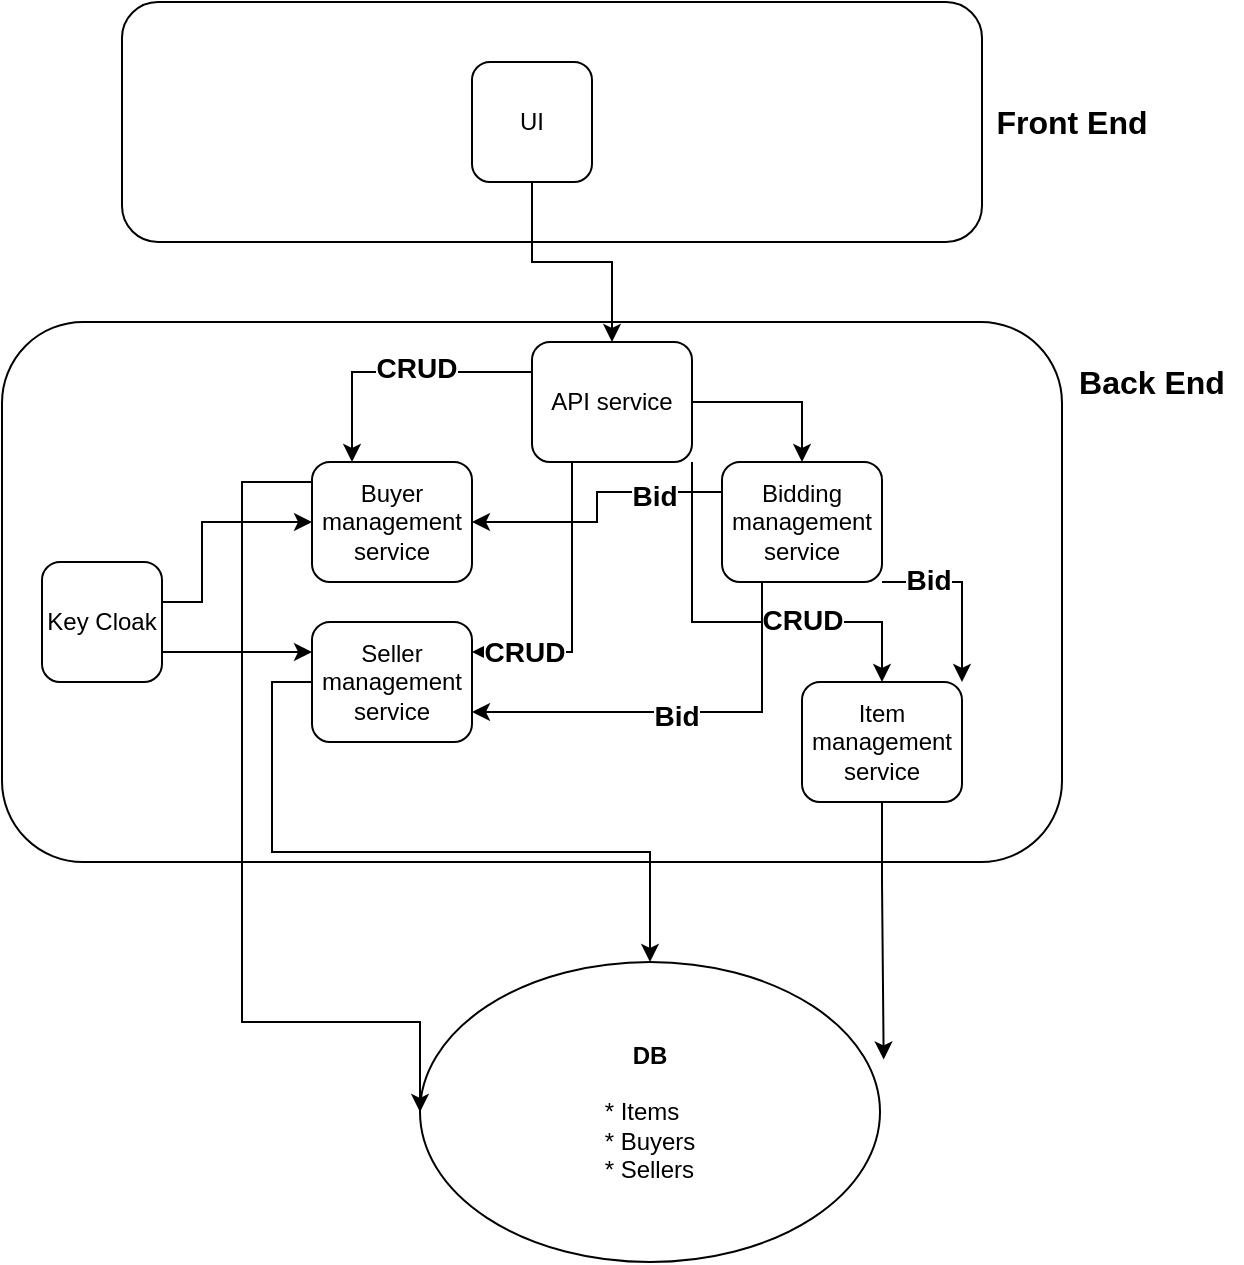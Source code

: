 <mxfile version="21.5.2" type="github">
  <diagram name="Page-1" id="Fku0YhaBDF12Z1hG8BYR">
    <mxGraphModel dx="1434" dy="782" grid="1" gridSize="10" guides="1" tooltips="1" connect="1" arrows="1" fold="1" page="1" pageScale="1" pageWidth="850" pageHeight="1100" math="0" shadow="0">
      <root>
        <mxCell id="0" />
        <mxCell id="1" parent="0" />
        <mxCell id="LdVCUPChRzxCTxgJ-CD4-11" value="&lt;div&gt;&lt;b&gt;DB&lt;/b&gt;&lt;/div&gt;&lt;div align=&quot;left&quot;&gt;&lt;br&gt;&lt;/div&gt;&lt;div align=&quot;left&quot;&gt;* Items&lt;/div&gt;&lt;div align=&quot;left&quot;&gt;* Buyers&lt;/div&gt;&lt;div align=&quot;left&quot;&gt;* Sellers&lt;br&gt;&lt;/div&gt;" style="ellipse;whiteSpace=wrap;html=1;fillColor=none;" parent="1" vertex="1">
          <mxGeometry x="369" y="600" width="230" height="150" as="geometry" />
        </mxCell>
        <mxCell id="LdVCUPChRzxCTxgJ-CD4-1" value="" style="rounded=1;whiteSpace=wrap;html=1;align=center;fillColor=none;container=0;" parent="1" vertex="1">
          <mxGeometry x="160" y="280" width="530" height="270" as="geometry" />
        </mxCell>
        <mxCell id="LdVCUPChRzxCTxgJ-CD4-3" value="Back End" style="rounded=0;whiteSpace=wrap;html=1;fillColor=none;strokeColor=none;fontStyle=1;fontSize=16;container=0;" parent="1" vertex="1">
          <mxGeometry x="690" y="300" width="90" height="20" as="geometry" />
        </mxCell>
        <mxCell id="AJkaJGR9AgkjZnUV0DOD-50" style="edgeStyle=orthogonalEdgeStyle;rounded=0;orthogonalLoop=1;jettySize=auto;html=1;exitX=1;exitY=0.5;exitDx=0;exitDy=0;entryX=0;entryY=0.5;entryDx=0;entryDy=0;" edge="1" parent="1" source="LdVCUPChRzxCTxgJ-CD4-8" target="AJkaJGR9AgkjZnUV0DOD-28">
          <mxGeometry relative="1" as="geometry">
            <Array as="points">
              <mxPoint x="260" y="420" />
              <mxPoint x="260" y="380" />
            </Array>
          </mxGeometry>
        </mxCell>
        <mxCell id="AJkaJGR9AgkjZnUV0DOD-51" style="edgeStyle=orthogonalEdgeStyle;rounded=0;orthogonalLoop=1;jettySize=auto;html=1;exitX=1;exitY=0.75;exitDx=0;exitDy=0;entryX=0;entryY=0.25;entryDx=0;entryDy=0;" edge="1" parent="1" source="LdVCUPChRzxCTxgJ-CD4-8" target="AJkaJGR9AgkjZnUV0DOD-29">
          <mxGeometry relative="1" as="geometry">
            <Array as="points">
              <mxPoint x="250" y="445" />
              <mxPoint x="250" y="445" />
            </Array>
          </mxGeometry>
        </mxCell>
        <mxCell id="LdVCUPChRzxCTxgJ-CD4-8" value="Key Cloak" style="rounded=1;whiteSpace=wrap;html=1;fillColor=none;container=0;" parent="1" vertex="1">
          <mxGeometry x="180" y="400" width="60" height="60" as="geometry" />
        </mxCell>
        <mxCell id="AJkaJGR9AgkjZnUV0DOD-33" style="edgeStyle=orthogonalEdgeStyle;rounded=0;orthogonalLoop=1;jettySize=auto;html=1;exitX=1;exitY=1;exitDx=0;exitDy=0;entryX=0.5;entryY=0;entryDx=0;entryDy=0;" edge="1" parent="1" source="AJkaJGR9AgkjZnUV0DOD-18" target="AJkaJGR9AgkjZnUV0DOD-32">
          <mxGeometry relative="1" as="geometry">
            <Array as="points">
              <mxPoint x="505" y="430" />
              <mxPoint x="600" y="430" />
            </Array>
          </mxGeometry>
        </mxCell>
        <mxCell id="AJkaJGR9AgkjZnUV0DOD-61" value="&lt;b&gt;&lt;font style=&quot;font-size: 14px;&quot;&gt;CRUD&lt;/font&gt;&lt;/b&gt;" style="edgeLabel;html=1;align=center;verticalAlign=middle;resizable=0;points=[];" vertex="1" connectable="0" parent="AJkaJGR9AgkjZnUV0DOD-33">
          <mxGeometry x="0.2" y="1" relative="1" as="geometry">
            <mxPoint x="12" as="offset" />
          </mxGeometry>
        </mxCell>
        <mxCell id="AJkaJGR9AgkjZnUV0DOD-48" style="edgeStyle=orthogonalEdgeStyle;rounded=0;orthogonalLoop=1;jettySize=auto;html=1;exitX=0;exitY=0.25;exitDx=0;exitDy=0;" edge="1" parent="1" source="AJkaJGR9AgkjZnUV0DOD-7" target="AJkaJGR9AgkjZnUV0DOD-28">
          <mxGeometry relative="1" as="geometry" />
        </mxCell>
        <mxCell id="AJkaJGR9AgkjZnUV0DOD-65" value="&lt;b&gt;&lt;font style=&quot;font-size: 14px;&quot;&gt;Bid&lt;/font&gt;&lt;/b&gt;" style="edgeLabel;html=1;align=center;verticalAlign=middle;resizable=0;points=[];" vertex="1" connectable="0" parent="AJkaJGR9AgkjZnUV0DOD-48">
          <mxGeometry x="-0.514" y="2" relative="1" as="geometry">
            <mxPoint as="offset" />
          </mxGeometry>
        </mxCell>
        <mxCell id="AJkaJGR9AgkjZnUV0DOD-56" style="edgeStyle=orthogonalEdgeStyle;rounded=0;orthogonalLoop=1;jettySize=auto;html=1;exitX=0.25;exitY=1;exitDx=0;exitDy=0;entryX=1;entryY=0.75;entryDx=0;entryDy=0;" edge="1" parent="1" source="AJkaJGR9AgkjZnUV0DOD-7" target="AJkaJGR9AgkjZnUV0DOD-29">
          <mxGeometry relative="1" as="geometry" />
        </mxCell>
        <mxCell id="AJkaJGR9AgkjZnUV0DOD-64" value="&lt;b&gt;&lt;font style=&quot;font-size: 14px;&quot;&gt;Bid&lt;/font&gt;&lt;/b&gt;" style="edgeLabel;html=1;align=center;verticalAlign=middle;resizable=0;points=[];" vertex="1" connectable="0" parent="AJkaJGR9AgkjZnUV0DOD-56">
          <mxGeometry x="0.029" y="2" relative="1" as="geometry">
            <mxPoint as="offset" />
          </mxGeometry>
        </mxCell>
        <mxCell id="AJkaJGR9AgkjZnUV0DOD-62" style="edgeStyle=orthogonalEdgeStyle;rounded=0;orthogonalLoop=1;jettySize=auto;html=1;exitX=1;exitY=1;exitDx=0;exitDy=0;entryX=1;entryY=0;entryDx=0;entryDy=0;" edge="1" parent="1" source="AJkaJGR9AgkjZnUV0DOD-7" target="AJkaJGR9AgkjZnUV0DOD-32">
          <mxGeometry relative="1" as="geometry">
            <Array as="points">
              <mxPoint x="640" y="410" />
            </Array>
          </mxGeometry>
        </mxCell>
        <mxCell id="AJkaJGR9AgkjZnUV0DOD-63" value="&lt;b&gt;&lt;font style=&quot;font-size: 14px;&quot;&gt;Bid&lt;/font&gt;&lt;/b&gt;" style="edgeLabel;html=1;align=center;verticalAlign=middle;resizable=0;points=[];" vertex="1" connectable="0" parent="AJkaJGR9AgkjZnUV0DOD-62">
          <mxGeometry x="-0.489" y="1" relative="1" as="geometry">
            <mxPoint as="offset" />
          </mxGeometry>
        </mxCell>
        <mxCell id="AJkaJGR9AgkjZnUV0DOD-7" value="Bidding management service" style="rounded=1;whiteSpace=wrap;html=1;fillColor=none;container=0;" vertex="1" parent="1">
          <mxGeometry x="520" y="350" width="80" height="60" as="geometry" />
        </mxCell>
        <mxCell id="LdVCUPChRzxCTxgJ-CD4-6" value="" style="rounded=1;whiteSpace=wrap;html=1;align=center;fillColor=none;" parent="1" vertex="1">
          <mxGeometry x="220" y="120" width="430" height="120" as="geometry" />
        </mxCell>
        <mxCell id="LdVCUPChRzxCTxgJ-CD4-7" value="Front End" style="rounded=0;whiteSpace=wrap;html=1;fillColor=none;strokeColor=none;fontStyle=1;fontSize=16;" parent="1" vertex="1">
          <mxGeometry x="650" y="173.34" width="90" height="13.33" as="geometry" />
        </mxCell>
        <mxCell id="AJkaJGR9AgkjZnUV0DOD-40" style="edgeStyle=orthogonalEdgeStyle;rounded=0;orthogonalLoop=1;jettySize=auto;html=1;exitX=0.5;exitY=1;exitDx=0;exitDy=0;entryX=0.5;entryY=0;entryDx=0;entryDy=0;" edge="1" parent="1" source="LdVCUPChRzxCTxgJ-CD4-10" target="AJkaJGR9AgkjZnUV0DOD-18">
          <mxGeometry relative="1" as="geometry" />
        </mxCell>
        <mxCell id="LdVCUPChRzxCTxgJ-CD4-10" value="UI" style="rounded=1;whiteSpace=wrap;html=1;fillColor=none;container=0;" parent="1" vertex="1">
          <mxGeometry x="395" y="150" width="60" height="60" as="geometry" />
        </mxCell>
        <mxCell id="AJkaJGR9AgkjZnUV0DOD-41" style="edgeStyle=orthogonalEdgeStyle;rounded=0;orthogonalLoop=1;jettySize=auto;html=1;exitX=1;exitY=0.5;exitDx=0;exitDy=0;entryX=0.5;entryY=0;entryDx=0;entryDy=0;" edge="1" parent="1" source="AJkaJGR9AgkjZnUV0DOD-18" target="AJkaJGR9AgkjZnUV0DOD-7">
          <mxGeometry relative="1" as="geometry" />
        </mxCell>
        <mxCell id="AJkaJGR9AgkjZnUV0DOD-52" style="edgeStyle=orthogonalEdgeStyle;rounded=0;orthogonalLoop=1;jettySize=auto;html=1;exitX=0;exitY=0.25;exitDx=0;exitDy=0;entryX=0.25;entryY=0;entryDx=0;entryDy=0;" edge="1" parent="1" source="AJkaJGR9AgkjZnUV0DOD-18" target="AJkaJGR9AgkjZnUV0DOD-28">
          <mxGeometry relative="1" as="geometry" />
        </mxCell>
        <mxCell id="AJkaJGR9AgkjZnUV0DOD-54" value="&lt;font style=&quot;font-size: 14px;&quot;&gt;CRUD&lt;/font&gt;" style="edgeLabel;html=1;align=center;verticalAlign=middle;resizable=0;points=[];strokeColor=#FFFF66;fillColor=#FF6666;fontStyle=1" vertex="1" connectable="0" parent="AJkaJGR9AgkjZnUV0DOD-52">
          <mxGeometry x="-0.141" y="-2" relative="1" as="geometry">
            <mxPoint as="offset" />
          </mxGeometry>
        </mxCell>
        <mxCell id="AJkaJGR9AgkjZnUV0DOD-53" style="edgeStyle=orthogonalEdgeStyle;rounded=0;orthogonalLoop=1;jettySize=auto;html=1;exitX=0.25;exitY=1;exitDx=0;exitDy=0;entryX=1;entryY=0.25;entryDx=0;entryDy=0;" edge="1" parent="1" source="AJkaJGR9AgkjZnUV0DOD-18" target="AJkaJGR9AgkjZnUV0DOD-29">
          <mxGeometry relative="1" as="geometry" />
        </mxCell>
        <mxCell id="AJkaJGR9AgkjZnUV0DOD-55" value="&lt;font style=&quot;font-size: 14px;&quot;&gt;CRUD&lt;/font&gt;" style="edgeLabel;html=1;align=center;verticalAlign=middle;resizable=0;points=[];fontStyle=1" vertex="1" connectable="0" parent="AJkaJGR9AgkjZnUV0DOD-53">
          <mxGeometry x="0.641" relative="1" as="geometry">
            <mxPoint as="offset" />
          </mxGeometry>
        </mxCell>
        <mxCell id="AJkaJGR9AgkjZnUV0DOD-18" value="API service" style="rounded=1;whiteSpace=wrap;html=1;fillColor=none;container=0;" vertex="1" parent="1">
          <mxGeometry x="425" y="290" width="80" height="60" as="geometry" />
        </mxCell>
        <mxCell id="AJkaJGR9AgkjZnUV0DOD-47" style="edgeStyle=orthogonalEdgeStyle;rounded=0;orthogonalLoop=1;jettySize=auto;html=1;exitX=0;exitY=0.5;exitDx=0;exitDy=0;entryX=0;entryY=0.5;entryDx=0;entryDy=0;" edge="1" parent="1" source="AJkaJGR9AgkjZnUV0DOD-28" target="LdVCUPChRzxCTxgJ-CD4-11">
          <mxGeometry relative="1" as="geometry">
            <Array as="points">
              <mxPoint x="280" y="360" />
              <mxPoint x="280" y="630" />
            </Array>
          </mxGeometry>
        </mxCell>
        <mxCell id="AJkaJGR9AgkjZnUV0DOD-28" value="Buyer management service" style="rounded=1;whiteSpace=wrap;html=1;fillColor=none;container=0;" vertex="1" parent="1">
          <mxGeometry x="315" y="350" width="80" height="60" as="geometry" />
        </mxCell>
        <mxCell id="AJkaJGR9AgkjZnUV0DOD-37" style="edgeStyle=orthogonalEdgeStyle;rounded=0;orthogonalLoop=1;jettySize=auto;html=1;exitX=0.5;exitY=1;exitDx=0;exitDy=0;entryX=1.008;entryY=0.325;entryDx=0;entryDy=0;entryPerimeter=0;" edge="1" parent="1" source="AJkaJGR9AgkjZnUV0DOD-32" target="LdVCUPChRzxCTxgJ-CD4-11">
          <mxGeometry relative="1" as="geometry" />
        </mxCell>
        <mxCell id="AJkaJGR9AgkjZnUV0DOD-32" value="Item management service" style="rounded=1;whiteSpace=wrap;html=1;fillColor=none;container=0;" vertex="1" parent="1">
          <mxGeometry x="560" y="460" width="80" height="60" as="geometry" />
        </mxCell>
        <mxCell id="AJkaJGR9AgkjZnUV0DOD-46" style="edgeStyle=orthogonalEdgeStyle;rounded=0;orthogonalLoop=1;jettySize=auto;html=1;exitX=0;exitY=0.5;exitDx=0;exitDy=0;entryX=0.5;entryY=0;entryDx=0;entryDy=0;" edge="1" parent="1" source="AJkaJGR9AgkjZnUV0DOD-29" target="LdVCUPChRzxCTxgJ-CD4-11">
          <mxGeometry relative="1" as="geometry" />
        </mxCell>
        <mxCell id="AJkaJGR9AgkjZnUV0DOD-29" value="Seller management service" style="rounded=1;whiteSpace=wrap;html=1;fillColor=none;container=0;" vertex="1" parent="1">
          <mxGeometry x="315" y="430" width="80" height="60" as="geometry" />
        </mxCell>
      </root>
    </mxGraphModel>
  </diagram>
</mxfile>
